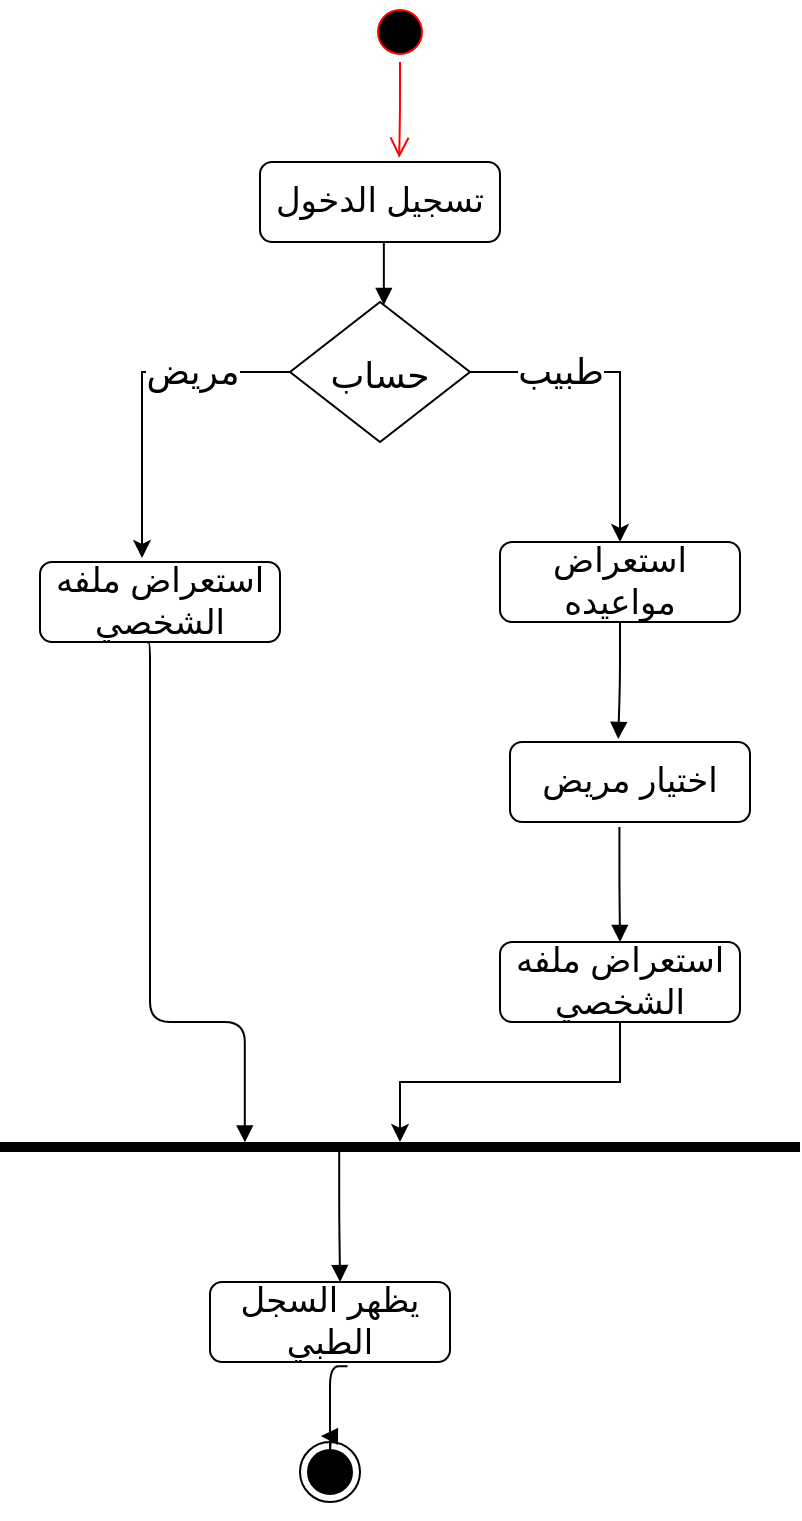 <mxfile version="13.9.9" type="device"><diagram id="sqCcZJzjlzeXqBCbCXDk" name="Page-1"><mxGraphModel dx="1024" dy="592" grid="1" gridSize="10" guides="1" tooltips="1" connect="1" arrows="1" fold="1" page="1" pageScale="1" pageWidth="850" pageHeight="1100" math="0" shadow="0"><root><mxCell id="0"/><mxCell id="1" parent="0"/><mxCell id="Aga9A25cjsTCAJGoRFRA-1" value="" style="ellipse;html=1;shape=startState;fillColor=#000000;strokeColor=#ff0000;" parent="1" vertex="1"><mxGeometry x="385" y="80" width="30" height="30" as="geometry"/></mxCell><mxCell id="Aga9A25cjsTCAJGoRFRA-2" value="" style="edgeStyle=orthogonalEdgeStyle;html=1;verticalAlign=bottom;endArrow=open;endSize=8;strokeColor=#ff0000;entryX=0.58;entryY=-0.053;entryDx=0;entryDy=0;entryPerimeter=0;" parent="1" source="Aga9A25cjsTCAJGoRFRA-1" target="zXlp2QIxkA_3QT3kWXRf-1" edge="1"><mxGeometry relative="1" as="geometry"><mxPoint x="400" y="150" as="targetPoint"/></mxGeometry></mxCell><mxCell id="Aga9A25cjsTCAJGoRFRA-6" value="" style="endArrow=block;endFill=1;html=1;edgeStyle=orthogonalEdgeStyle;align=left;verticalAlign=top;exitX=0.516;exitY=0.993;exitDx=0;exitDy=0;exitPerimeter=0;" parent="1" source="zXlp2QIxkA_3QT3kWXRf-1" target="Aga9A25cjsTCAJGoRFRA-9" edge="1"><mxGeometry x="-1" relative="1" as="geometry"><mxPoint x="392.3" y="203.15" as="sourcePoint"/><mxPoint x="392" y="280" as="targetPoint"/><Array as="points"><mxPoint x="392" y="257"/><mxPoint x="390" y="257"/></Array></mxGeometry></mxCell><mxCell id="Aga9A25cjsTCAJGoRFRA-9" value="حساب" style="rhombus;fontSize=18;" parent="1" vertex="1"><mxGeometry x="345" y="230" width="90" height="70" as="geometry"/></mxCell><mxCell id="Aga9A25cjsTCAJGoRFRA-11" value="" style="edgeStyle=orthogonalEdgeStyle;rounded=0;orthogonalLoop=1;jettySize=auto;html=1;exitX=1;exitY=0.5;exitDx=0;exitDy=0;entryX=0.5;entryY=0;entryDx=0;entryDy=0;" parent="1" source="Aga9A25cjsTCAJGoRFRA-9" target="zXlp2QIxkA_3QT3kWXRf-2" edge="1"><mxGeometry relative="1" as="geometry"><mxPoint x="680" y="230" as="sourcePoint"/><mxPoint x="510" y="330" as="targetPoint"/></mxGeometry></mxCell><mxCell id="Aga9A25cjsTCAJGoRFRA-15" value="طبيب" style="edgeLabel;html=1;align=center;verticalAlign=middle;resizable=0;points=[];fontSize=18;" parent="Aga9A25cjsTCAJGoRFRA-11" vertex="1" connectable="0"><mxGeometry x="-0.244" y="2" relative="1" as="geometry"><mxPoint x="-15.69" y="1.97" as="offset"/></mxGeometry></mxCell><mxCell id="Aga9A25cjsTCAJGoRFRA-12" value="" style="edgeStyle=orthogonalEdgeStyle;rounded=0;orthogonalLoop=1;jettySize=auto;html=1;exitX=0;exitY=0.5;exitDx=0;exitDy=0;entryX=0.425;entryY=-0.051;entryDx=0;entryDy=0;entryPerimeter=0;" parent="1" source="Aga9A25cjsTCAJGoRFRA-9" target="zXlp2QIxkA_3QT3kWXRf-5" edge="1"><mxGeometry relative="1" as="geometry"><mxPoint x="445" y="335" as="sourcePoint"/><mxPoint x="270.6" y="345.95" as="targetPoint"/><Array as="points"><mxPoint x="271" y="265"/></Array></mxGeometry></mxCell><mxCell id="Aga9A25cjsTCAJGoRFRA-16" value="مريض" style="edgeLabel;html=1;align=center;verticalAlign=middle;resizable=0;points=[];fontSize=18;" parent="Aga9A25cjsTCAJGoRFRA-12" vertex="1" connectable="0"><mxGeometry x="-0.303" y="1" relative="1" as="geometry"><mxPoint x="8.79" y="-1.02" as="offset"/></mxGeometry></mxCell><mxCell id="Aga9A25cjsTCAJGoRFRA-17" value="" style="endArrow=block;endFill=1;html=1;edgeStyle=orthogonalEdgeStyle;align=left;verticalAlign=top;exitX=0.5;exitY=1;exitDx=0;exitDy=0;entryX=0.451;entryY=-0.037;entryDx=0;entryDy=0;entryPerimeter=0;" parent="1" source="zXlp2QIxkA_3QT3kWXRf-2" target="zXlp2QIxkA_3QT3kWXRf-3" edge="1"><mxGeometry x="-1" relative="1" as="geometry"><mxPoint x="510" y="400" as="sourcePoint"/><mxPoint x="510" y="450" as="targetPoint"/><Array as="points"/></mxGeometry></mxCell><mxCell id="Aga9A25cjsTCAJGoRFRA-28" value="" style="edgeStyle=orthogonalEdgeStyle;rounded=0;orthogonalLoop=1;jettySize=auto;html=1;fontSize=18;exitX=0.5;exitY=1;exitDx=0;exitDy=0;" parent="1" source="zXlp2QIxkA_3QT3kWXRf-4" target="Aga9A25cjsTCAJGoRFRA-22" edge="1"><mxGeometry relative="1" as="geometry"><mxPoint x="510" y="600" as="sourcePoint"/></mxGeometry></mxCell><mxCell id="Aga9A25cjsTCAJGoRFRA-21" value="" style="endArrow=block;endFill=1;html=1;edgeStyle=orthogonalEdgeStyle;align=left;verticalAlign=top;exitX=0.456;exitY=1.062;exitDx=0;exitDy=0;entryX=0.5;entryY=0;entryDx=0;entryDy=0;exitPerimeter=0;" parent="1" source="zXlp2QIxkA_3QT3kWXRf-3" target="zXlp2QIxkA_3QT3kWXRf-4" edge="1"><mxGeometry x="-1" relative="1" as="geometry"><mxPoint x="510" y="500" as="sourcePoint"/><mxPoint x="510" y="540" as="targetPoint"/><Array as="points"/></mxGeometry></mxCell><mxCell id="Aga9A25cjsTCAJGoRFRA-22" value="" style="html=1;points=[];perimeter=orthogonalPerimeter;fillColor=#000000;strokeColor=none;direction=south;" parent="1" vertex="1"><mxGeometry x="200" y="650" width="400" height="5" as="geometry"/></mxCell><mxCell id="Aga9A25cjsTCAJGoRFRA-24" value="" style="endArrow=block;endFill=1;html=1;edgeStyle=orthogonalEdgeStyle;align=left;verticalAlign=top;entryX=0.04;entryY=0.694;entryDx=0;entryDy=0;entryPerimeter=0;exitX=0.446;exitY=1.005;exitDx=0;exitDy=0;exitPerimeter=0;" parent="1" source="zXlp2QIxkA_3QT3kWXRf-5" target="Aga9A25cjsTCAJGoRFRA-22" edge="1"><mxGeometry x="-1" relative="1" as="geometry"><mxPoint x="275" y="420" as="sourcePoint"/><mxPoint x="320" y="660" as="targetPoint"/><Array as="points"><mxPoint x="275" y="400"/><mxPoint x="275" y="590"/><mxPoint x="322" y="590"/></Array></mxGeometry></mxCell><mxCell id="Aga9A25cjsTCAJGoRFRA-25" value="" style="endArrow=block;endFill=1;html=1;edgeStyle=orthogonalEdgeStyle;align=left;verticalAlign=top;exitX=0.853;exitY=0.576;exitDx=0;exitDy=0;entryX=0.542;entryY=0;entryDx=0;entryDy=0;exitPerimeter=0;entryPerimeter=0;" parent="1" source="Aga9A25cjsTCAJGoRFRA-22" target="zXlp2QIxkA_3QT3kWXRf-6" edge="1"><mxGeometry x="-1" relative="1" as="geometry"><mxPoint x="370" y="820" as="sourcePoint"/><mxPoint x="370" y="700" as="targetPoint"/><Array as="points"/></mxGeometry></mxCell><mxCell id="Aga9A25cjsTCAJGoRFRA-29" value="" style="ellipse;html=1;shape=endState;fillColor=#000000;strokeColor=#000000;fontSize=18;" parent="1" vertex="1"><mxGeometry x="350" y="800" width="30" height="30" as="geometry"/></mxCell><mxCell id="Aga9A25cjsTCAJGoRFRA-30" value="" style="endArrow=block;endFill=1;html=1;edgeStyle=orthogonalEdgeStyle;align=left;verticalAlign=top;exitX=0.573;exitY=1.052;exitDx=0;exitDy=0;entryX=0.347;entryY=-0.098;entryDx=0;entryDy=0;exitPerimeter=0;entryPerimeter=0;" parent="1" source="zXlp2QIxkA_3QT3kWXRf-6" target="Aga9A25cjsTCAJGoRFRA-29" edge="1"><mxGeometry x="-1" relative="1" as="geometry"><mxPoint x="365.16" y="749.6" as="sourcePoint"/><mxPoint x="365.4" y="895.73" as="targetPoint"/><Array as="points"><mxPoint x="365" y="762"/><mxPoint x="365" y="830"/><mxPoint x="365" y="830"/></Array></mxGeometry></mxCell><mxCell id="zXlp2QIxkA_3QT3kWXRf-1" value="&lt;font style=&quot;font-size: 17px&quot;&gt;تسجيل الدخول&lt;/font&gt;" style="rounded=1;whiteSpace=wrap;html=1;fontSize=12;glass=0;strokeWidth=1;shadow=0;" vertex="1" parent="1"><mxGeometry x="330" y="160" width="120" height="40" as="geometry"/></mxCell><mxCell id="zXlp2QIxkA_3QT3kWXRf-2" value="&lt;font style=&quot;font-size: 17px&quot;&gt;استعراض مواعيده&lt;/font&gt;" style="rounded=1;whiteSpace=wrap;html=1;fontSize=12;glass=0;strokeWidth=1;shadow=0;" vertex="1" parent="1"><mxGeometry x="450" y="350" width="120" height="40" as="geometry"/></mxCell><mxCell id="zXlp2QIxkA_3QT3kWXRf-3" value="&lt;font style=&quot;font-size: 17px&quot;&gt;اختيار مريض&lt;/font&gt;" style="rounded=1;whiteSpace=wrap;html=1;fontSize=12;glass=0;strokeWidth=1;shadow=0;" vertex="1" parent="1"><mxGeometry x="455" y="450" width="120" height="40" as="geometry"/></mxCell><mxCell id="zXlp2QIxkA_3QT3kWXRf-4" value="&lt;font style=&quot;font-size: 17px&quot;&gt;استعراض ملفه الشخصي&lt;/font&gt;" style="rounded=1;whiteSpace=wrap;html=1;fontSize=12;glass=0;strokeWidth=1;shadow=0;" vertex="1" parent="1"><mxGeometry x="450" y="550" width="120" height="40" as="geometry"/></mxCell><mxCell id="zXlp2QIxkA_3QT3kWXRf-5" value="&lt;font style=&quot;font-size: 17px&quot;&gt;استعراض ملفه الشخصي&lt;/font&gt;" style="rounded=1;whiteSpace=wrap;html=1;fontSize=12;glass=0;strokeWidth=1;shadow=0;" vertex="1" parent="1"><mxGeometry x="220" y="360" width="120" height="40" as="geometry"/></mxCell><mxCell id="zXlp2QIxkA_3QT3kWXRf-6" value="&lt;font style=&quot;font-size: 17px&quot;&gt;يظهر السجل الطبي&lt;/font&gt;" style="rounded=1;whiteSpace=wrap;html=1;fontSize=12;glass=0;strokeWidth=1;shadow=0;" vertex="1" parent="1"><mxGeometry x="305" y="720" width="120" height="40" as="geometry"/></mxCell></root></mxGraphModel></diagram></mxfile>
